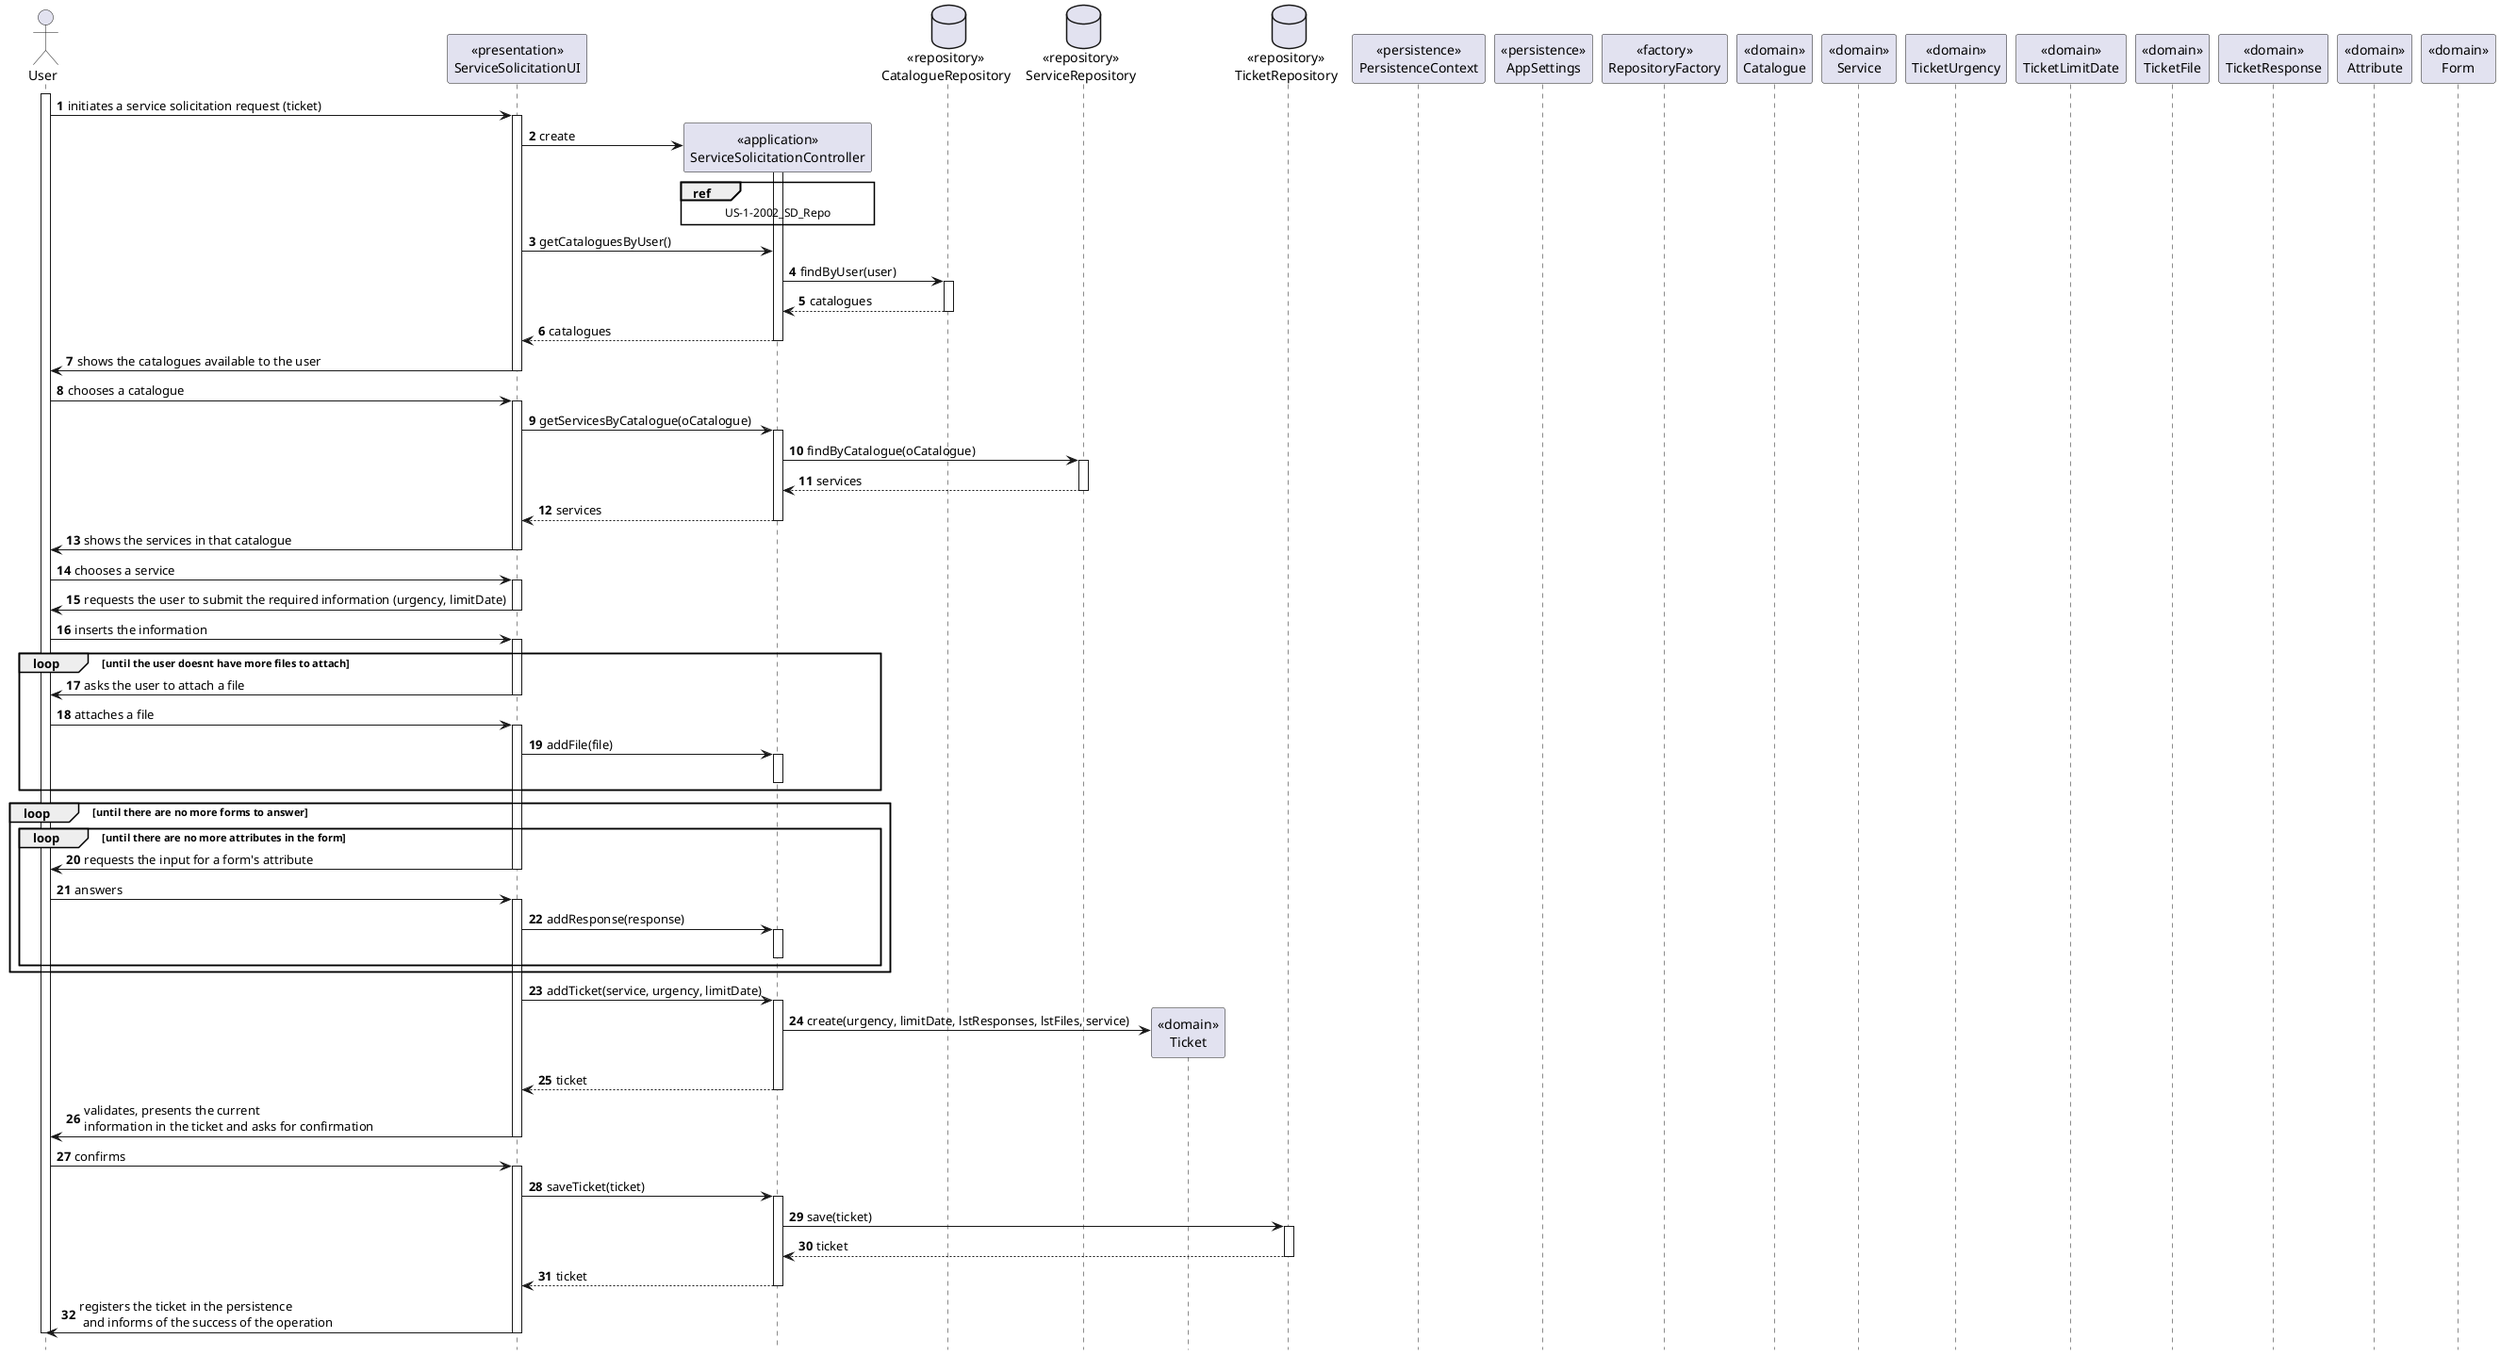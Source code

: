 @startuml
autonumber
hide footbox

actor "User" as US

participant "<<presentation>>\nServiceSolicitationUI" as UI
participant "<<application>>\nServiceSolicitationController" as CTRL
database "<<repository>>\nCatalogueRepository" as CR
database "<<repository>>\nServiceRepository" as SR
participant "<<domain>>\nTicket" as T
database "<<repository>>\nTicketRepository" as TR
participant "<<persistence>>\nPersistenceContext" as PC
participant "<<persistence>>\nAppSettings" as AS
participant "<<factory>>\nRepositoryFactory" as RF
participant "<<domain>>\nCatalogue" as C
participant "<<domain>>\nService" as S
participant "<<domain>>\nTicketUrgency" as TU
participant "<<domain>>\nTicketLimitDate" as TD
participant "<<domain>>\nTicketFile" as TF
participant "<<domain>>\nTicketResponse" as TRS
participant "<<domain>>\nAttribute" as A
participant "<<domain>>\nForm" as F

activate US

US -> UI : initiates a service solicitation request (ticket)
activate UI

UI -> CTRL** : create
activate CTRL

ref over CTRL
  US-1-2002_SD_Repo
end ref

UI -> CTRL : getCataloguesByUser()

CTRL -> CR : findByUser(user)
activate CR
CR --> CTRL : catalogues
deactivate CR

CTRL --> UI : catalogues
deactivate CTRL

UI -> US : shows the catalogues available to the user
deactivate UI

US -> UI : chooses a catalogue
activate UI

UI -> CTRL : getServicesByCatalogue(oCatalogue)
activate CTRL

CTRL -> SR : findByCatalogue(oCatalogue)
activate SR
SR --> CTRL : services
deactivate SR

CTRL --> UI : services
deactivate CTRL

UI -> US : shows the services in that catalogue
deactivate UI

US -> UI : chooses a service
activate UI

UI -> US : requests the user to submit the required information (urgency, limitDate)
deactivate UI

US -> UI : inserts the information
activate UI

loop until the user doesnt have more files to attach
UI -> US : asks the user to attach a file
deactivate UI

US -> UI : attaches a file
activate UI

UI -> CTRL : addFile(file)
activate CTRL
deactivate CTRL
end

loop until there are no more forms to answer
loop until there are no more attributes in the form
UI -> US : requests the input for a form's attribute
deactivate UI

US -> UI : answers
activate UI

UI -> CTRL : addResponse(response)
activate CTRL
deactivate CTRL
end
end

UI -> CTRL : addTicket(service, urgency, limitDate)
activate CTRL

CTRL -> T** : create(urgency, limitDate, lstResponses, lstFiles, service)

CTRL --> UI : ticket
deactivate CTRL

UI -> US : validates, presents the current \ninformation in the ticket and asks for confirmation
deactivate UI

US -> UI : confirms
activate UI

UI -> CTRL : saveTicket(ticket)
activate CTRL

CTRL -> TR : save(ticket)
activate TR
TR --> CTRL : ticket
deactivate TR

CTRL --> UI : ticket
deactivate CTRL

UI -> US : registers the ticket in the persistence\n and informs of the success of the operation
deactivate UI
deactivate US

@enduml

